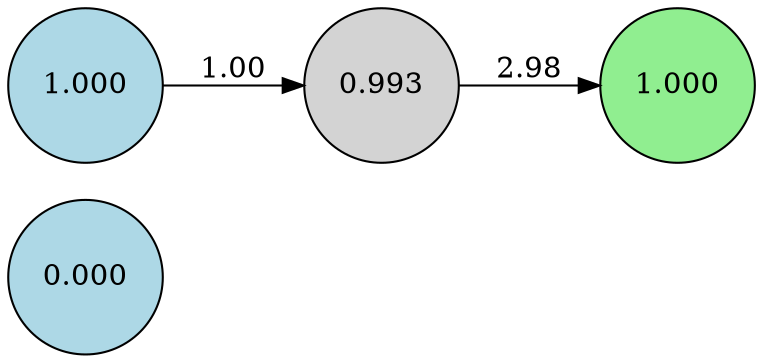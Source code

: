 digraph neat {
  rankdir=LR;
  node [shape=circle];
  node0 [label="0.000", style=filled, fillcolor=lightblue];
  node1 [label="1.000", style=filled, fillcolor=lightblue];
  node133 [label="1.000", style=filled, fillcolor=lightgreen];
  node192 [label="0.993", style=filled, fillcolor=lightgray];
  node1 -> node192 [label="1.00"];
  node192 -> node133 [label="2.98"];
}
